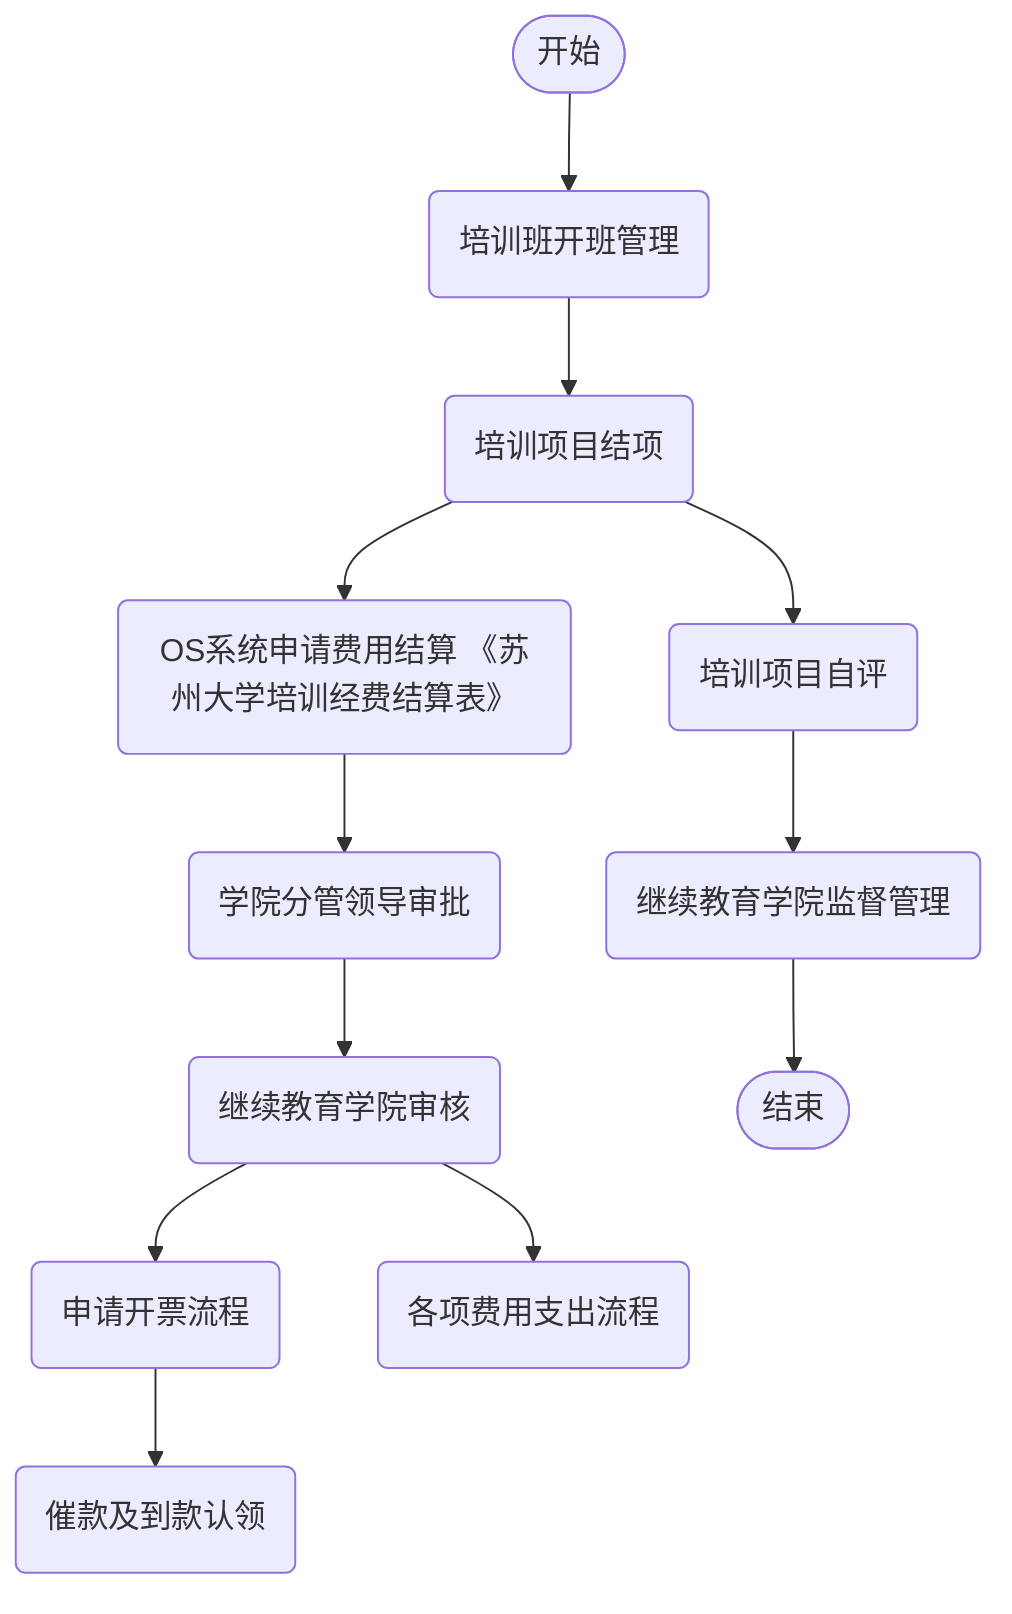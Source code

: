 flowchart TD
    Start(["开始"]) --> Node1("培训班开班管理")
    Node1 --> Node2("培训项目结项")
    Node2 --> Node3("OS系统申请费用结算 《苏州大学培训经费结算表》")
    Node3 --> Node4("学院分管领导审批")
    Node4 --> Node5("继续教育学院审核")
    Node5 --> Node6("申请开票流程")
    Node6 --> Node7("催款及到款认领")
    Node5 --> Node8("各项费用支出流程")
    Node2 --> Node9("培训项目自评")
    Node9 --> Node10("继续教育学院监督管理")
    Node10 --> End(["结束"])
